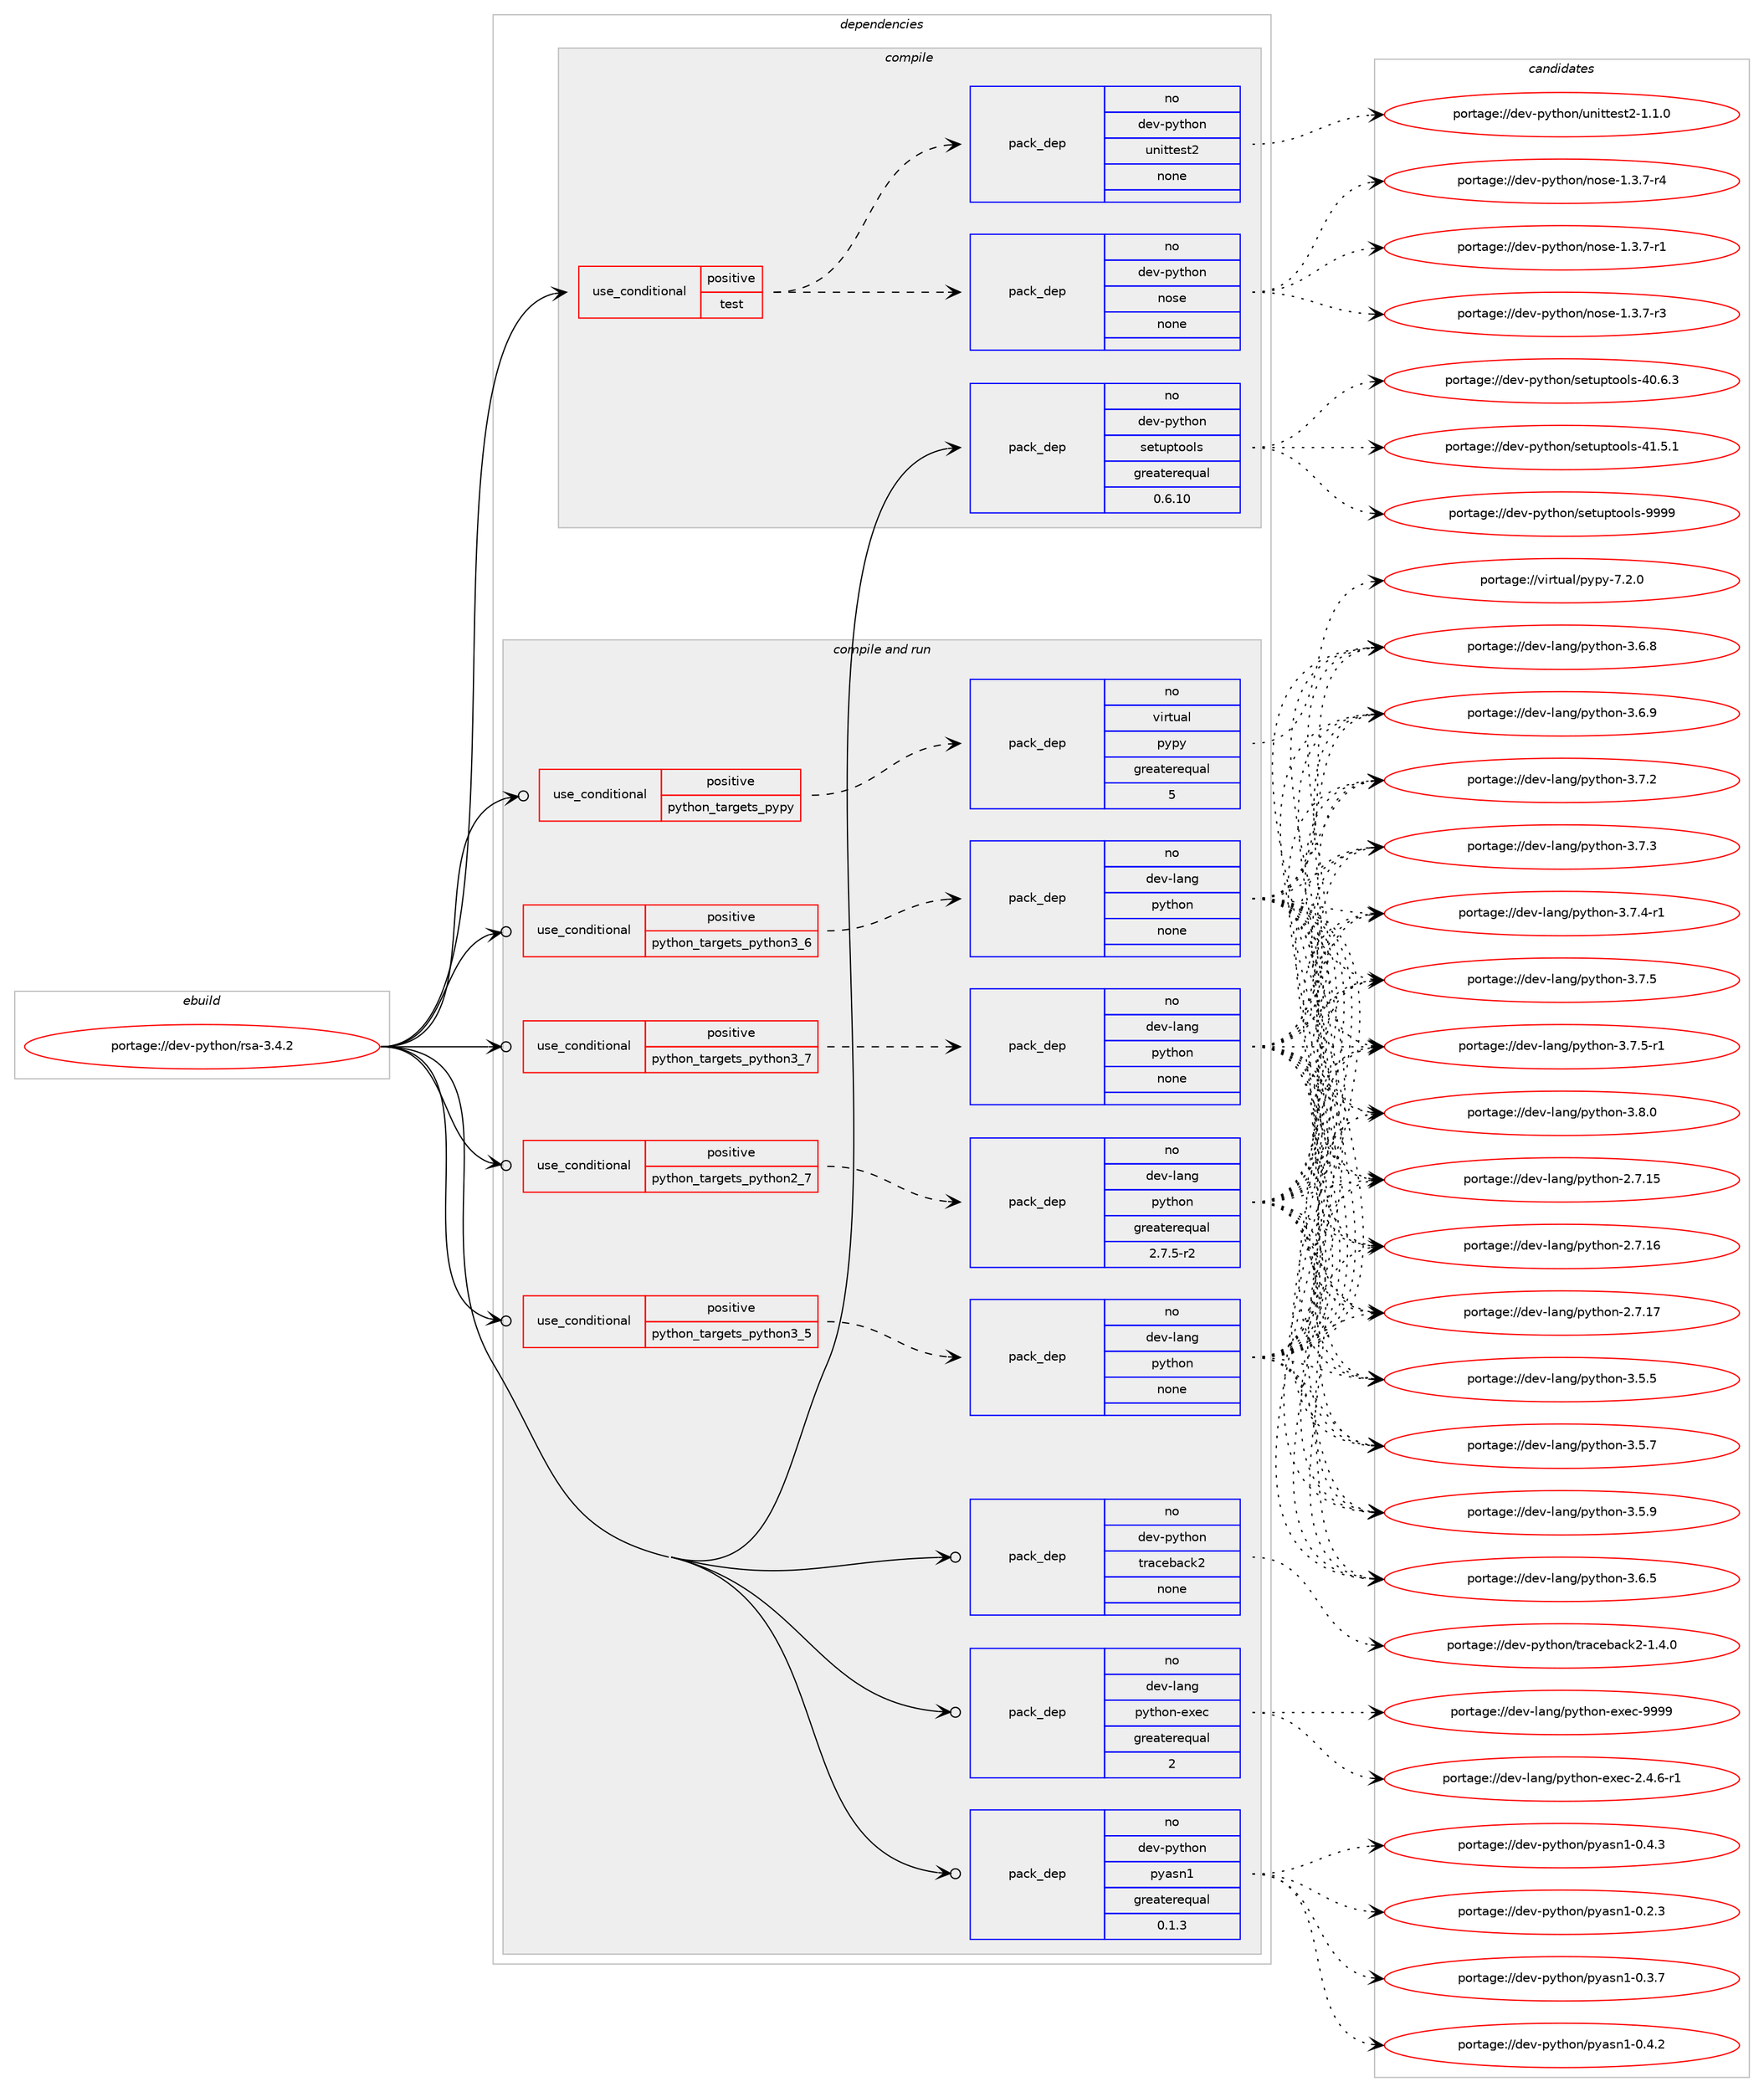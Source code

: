 digraph prolog {

# *************
# Graph options
# *************

newrank=true;
concentrate=true;
compound=true;
graph [rankdir=LR,fontname=Helvetica,fontsize=10,ranksep=1.5];#, ranksep=2.5, nodesep=0.2];
edge  [arrowhead=vee];
node  [fontname=Helvetica,fontsize=10];

# **********
# The ebuild
# **********

subgraph cluster_leftcol {
color=gray;
rank=same;
label=<<i>ebuild</i>>;
id [label="portage://dev-python/rsa-3.4.2", color=red, width=4, href="../dev-python/rsa-3.4.2.svg"];
}

# ****************
# The dependencies
# ****************

subgraph cluster_midcol {
color=gray;
label=<<i>dependencies</i>>;
subgraph cluster_compile {
fillcolor="#eeeeee";
style=filled;
label=<<i>compile</i>>;
subgraph cond38232 {
dependency171062 [label=<<TABLE BORDER="0" CELLBORDER="1" CELLSPACING="0" CELLPADDING="4"><TR><TD ROWSPAN="3" CELLPADDING="10">use_conditional</TD></TR><TR><TD>positive</TD></TR><TR><TD>test</TD></TR></TABLE>>, shape=none, color=red];
subgraph pack129427 {
dependency171063 [label=<<TABLE BORDER="0" CELLBORDER="1" CELLSPACING="0" CELLPADDING="4" WIDTH="220"><TR><TD ROWSPAN="6" CELLPADDING="30">pack_dep</TD></TR><TR><TD WIDTH="110">no</TD></TR><TR><TD>dev-python</TD></TR><TR><TD>nose</TD></TR><TR><TD>none</TD></TR><TR><TD></TD></TR></TABLE>>, shape=none, color=blue];
}
dependency171062:e -> dependency171063:w [weight=20,style="dashed",arrowhead="vee"];
subgraph pack129428 {
dependency171064 [label=<<TABLE BORDER="0" CELLBORDER="1" CELLSPACING="0" CELLPADDING="4" WIDTH="220"><TR><TD ROWSPAN="6" CELLPADDING="30">pack_dep</TD></TR><TR><TD WIDTH="110">no</TD></TR><TR><TD>dev-python</TD></TR><TR><TD>unittest2</TD></TR><TR><TD>none</TD></TR><TR><TD></TD></TR></TABLE>>, shape=none, color=blue];
}
dependency171062:e -> dependency171064:w [weight=20,style="dashed",arrowhead="vee"];
}
id:e -> dependency171062:w [weight=20,style="solid",arrowhead="vee"];
subgraph pack129429 {
dependency171065 [label=<<TABLE BORDER="0" CELLBORDER="1" CELLSPACING="0" CELLPADDING="4" WIDTH="220"><TR><TD ROWSPAN="6" CELLPADDING="30">pack_dep</TD></TR><TR><TD WIDTH="110">no</TD></TR><TR><TD>dev-python</TD></TR><TR><TD>setuptools</TD></TR><TR><TD>greaterequal</TD></TR><TR><TD>0.6.10</TD></TR></TABLE>>, shape=none, color=blue];
}
id:e -> dependency171065:w [weight=20,style="solid",arrowhead="vee"];
}
subgraph cluster_compileandrun {
fillcolor="#eeeeee";
style=filled;
label=<<i>compile and run</i>>;
subgraph cond38233 {
dependency171066 [label=<<TABLE BORDER="0" CELLBORDER="1" CELLSPACING="0" CELLPADDING="4"><TR><TD ROWSPAN="3" CELLPADDING="10">use_conditional</TD></TR><TR><TD>positive</TD></TR><TR><TD>python_targets_pypy</TD></TR></TABLE>>, shape=none, color=red];
subgraph pack129430 {
dependency171067 [label=<<TABLE BORDER="0" CELLBORDER="1" CELLSPACING="0" CELLPADDING="4" WIDTH="220"><TR><TD ROWSPAN="6" CELLPADDING="30">pack_dep</TD></TR><TR><TD WIDTH="110">no</TD></TR><TR><TD>virtual</TD></TR><TR><TD>pypy</TD></TR><TR><TD>greaterequal</TD></TR><TR><TD>5</TD></TR></TABLE>>, shape=none, color=blue];
}
dependency171066:e -> dependency171067:w [weight=20,style="dashed",arrowhead="vee"];
}
id:e -> dependency171066:w [weight=20,style="solid",arrowhead="odotvee"];
subgraph cond38234 {
dependency171068 [label=<<TABLE BORDER="0" CELLBORDER="1" CELLSPACING="0" CELLPADDING="4"><TR><TD ROWSPAN="3" CELLPADDING="10">use_conditional</TD></TR><TR><TD>positive</TD></TR><TR><TD>python_targets_python2_7</TD></TR></TABLE>>, shape=none, color=red];
subgraph pack129431 {
dependency171069 [label=<<TABLE BORDER="0" CELLBORDER="1" CELLSPACING="0" CELLPADDING="4" WIDTH="220"><TR><TD ROWSPAN="6" CELLPADDING="30">pack_dep</TD></TR><TR><TD WIDTH="110">no</TD></TR><TR><TD>dev-lang</TD></TR><TR><TD>python</TD></TR><TR><TD>greaterequal</TD></TR><TR><TD>2.7.5-r2</TD></TR></TABLE>>, shape=none, color=blue];
}
dependency171068:e -> dependency171069:w [weight=20,style="dashed",arrowhead="vee"];
}
id:e -> dependency171068:w [weight=20,style="solid",arrowhead="odotvee"];
subgraph cond38235 {
dependency171070 [label=<<TABLE BORDER="0" CELLBORDER="1" CELLSPACING="0" CELLPADDING="4"><TR><TD ROWSPAN="3" CELLPADDING="10">use_conditional</TD></TR><TR><TD>positive</TD></TR><TR><TD>python_targets_python3_5</TD></TR></TABLE>>, shape=none, color=red];
subgraph pack129432 {
dependency171071 [label=<<TABLE BORDER="0" CELLBORDER="1" CELLSPACING="0" CELLPADDING="4" WIDTH="220"><TR><TD ROWSPAN="6" CELLPADDING="30">pack_dep</TD></TR><TR><TD WIDTH="110">no</TD></TR><TR><TD>dev-lang</TD></TR><TR><TD>python</TD></TR><TR><TD>none</TD></TR><TR><TD></TD></TR></TABLE>>, shape=none, color=blue];
}
dependency171070:e -> dependency171071:w [weight=20,style="dashed",arrowhead="vee"];
}
id:e -> dependency171070:w [weight=20,style="solid",arrowhead="odotvee"];
subgraph cond38236 {
dependency171072 [label=<<TABLE BORDER="0" CELLBORDER="1" CELLSPACING="0" CELLPADDING="4"><TR><TD ROWSPAN="3" CELLPADDING="10">use_conditional</TD></TR><TR><TD>positive</TD></TR><TR><TD>python_targets_python3_6</TD></TR></TABLE>>, shape=none, color=red];
subgraph pack129433 {
dependency171073 [label=<<TABLE BORDER="0" CELLBORDER="1" CELLSPACING="0" CELLPADDING="4" WIDTH="220"><TR><TD ROWSPAN="6" CELLPADDING="30">pack_dep</TD></TR><TR><TD WIDTH="110">no</TD></TR><TR><TD>dev-lang</TD></TR><TR><TD>python</TD></TR><TR><TD>none</TD></TR><TR><TD></TD></TR></TABLE>>, shape=none, color=blue];
}
dependency171072:e -> dependency171073:w [weight=20,style="dashed",arrowhead="vee"];
}
id:e -> dependency171072:w [weight=20,style="solid",arrowhead="odotvee"];
subgraph cond38237 {
dependency171074 [label=<<TABLE BORDER="0" CELLBORDER="1" CELLSPACING="0" CELLPADDING="4"><TR><TD ROWSPAN="3" CELLPADDING="10">use_conditional</TD></TR><TR><TD>positive</TD></TR><TR><TD>python_targets_python3_7</TD></TR></TABLE>>, shape=none, color=red];
subgraph pack129434 {
dependency171075 [label=<<TABLE BORDER="0" CELLBORDER="1" CELLSPACING="0" CELLPADDING="4" WIDTH="220"><TR><TD ROWSPAN="6" CELLPADDING="30">pack_dep</TD></TR><TR><TD WIDTH="110">no</TD></TR><TR><TD>dev-lang</TD></TR><TR><TD>python</TD></TR><TR><TD>none</TD></TR><TR><TD></TD></TR></TABLE>>, shape=none, color=blue];
}
dependency171074:e -> dependency171075:w [weight=20,style="dashed",arrowhead="vee"];
}
id:e -> dependency171074:w [weight=20,style="solid",arrowhead="odotvee"];
subgraph pack129435 {
dependency171076 [label=<<TABLE BORDER="0" CELLBORDER="1" CELLSPACING="0" CELLPADDING="4" WIDTH="220"><TR><TD ROWSPAN="6" CELLPADDING="30">pack_dep</TD></TR><TR><TD WIDTH="110">no</TD></TR><TR><TD>dev-lang</TD></TR><TR><TD>python-exec</TD></TR><TR><TD>greaterequal</TD></TR><TR><TD>2</TD></TR></TABLE>>, shape=none, color=blue];
}
id:e -> dependency171076:w [weight=20,style="solid",arrowhead="odotvee"];
subgraph pack129436 {
dependency171077 [label=<<TABLE BORDER="0" CELLBORDER="1" CELLSPACING="0" CELLPADDING="4" WIDTH="220"><TR><TD ROWSPAN="6" CELLPADDING="30">pack_dep</TD></TR><TR><TD WIDTH="110">no</TD></TR><TR><TD>dev-python</TD></TR><TR><TD>pyasn1</TD></TR><TR><TD>greaterequal</TD></TR><TR><TD>0.1.3</TD></TR></TABLE>>, shape=none, color=blue];
}
id:e -> dependency171077:w [weight=20,style="solid",arrowhead="odotvee"];
subgraph pack129437 {
dependency171078 [label=<<TABLE BORDER="0" CELLBORDER="1" CELLSPACING="0" CELLPADDING="4" WIDTH="220"><TR><TD ROWSPAN="6" CELLPADDING="30">pack_dep</TD></TR><TR><TD WIDTH="110">no</TD></TR><TR><TD>dev-python</TD></TR><TR><TD>traceback2</TD></TR><TR><TD>none</TD></TR><TR><TD></TD></TR></TABLE>>, shape=none, color=blue];
}
id:e -> dependency171078:w [weight=20,style="solid",arrowhead="odotvee"];
}
subgraph cluster_run {
fillcolor="#eeeeee";
style=filled;
label=<<i>run</i>>;
}
}

# **************
# The candidates
# **************

subgraph cluster_choices {
rank=same;
color=gray;
label=<<i>candidates</i>>;

subgraph choice129427 {
color=black;
nodesep=1;
choiceportage10010111845112121116104111110471101111151014549465146554511449 [label="portage://dev-python/nose-1.3.7-r1", color=red, width=4,href="../dev-python/nose-1.3.7-r1.svg"];
choiceportage10010111845112121116104111110471101111151014549465146554511451 [label="portage://dev-python/nose-1.3.7-r3", color=red, width=4,href="../dev-python/nose-1.3.7-r3.svg"];
choiceportage10010111845112121116104111110471101111151014549465146554511452 [label="portage://dev-python/nose-1.3.7-r4", color=red, width=4,href="../dev-python/nose-1.3.7-r4.svg"];
dependency171063:e -> choiceportage10010111845112121116104111110471101111151014549465146554511449:w [style=dotted,weight="100"];
dependency171063:e -> choiceportage10010111845112121116104111110471101111151014549465146554511451:w [style=dotted,weight="100"];
dependency171063:e -> choiceportage10010111845112121116104111110471101111151014549465146554511452:w [style=dotted,weight="100"];
}
subgraph choice129428 {
color=black;
nodesep=1;
choiceportage100101118451121211161041111104711711010511611610111511650454946494648 [label="portage://dev-python/unittest2-1.1.0", color=red, width=4,href="../dev-python/unittest2-1.1.0.svg"];
dependency171064:e -> choiceportage100101118451121211161041111104711711010511611610111511650454946494648:w [style=dotted,weight="100"];
}
subgraph choice129429 {
color=black;
nodesep=1;
choiceportage100101118451121211161041111104711510111611711211611111110811545524846544651 [label="portage://dev-python/setuptools-40.6.3", color=red, width=4,href="../dev-python/setuptools-40.6.3.svg"];
choiceportage100101118451121211161041111104711510111611711211611111110811545524946534649 [label="portage://dev-python/setuptools-41.5.1", color=red, width=4,href="../dev-python/setuptools-41.5.1.svg"];
choiceportage10010111845112121116104111110471151011161171121161111111081154557575757 [label="portage://dev-python/setuptools-9999", color=red, width=4,href="../dev-python/setuptools-9999.svg"];
dependency171065:e -> choiceportage100101118451121211161041111104711510111611711211611111110811545524846544651:w [style=dotted,weight="100"];
dependency171065:e -> choiceportage100101118451121211161041111104711510111611711211611111110811545524946534649:w [style=dotted,weight="100"];
dependency171065:e -> choiceportage10010111845112121116104111110471151011161171121161111111081154557575757:w [style=dotted,weight="100"];
}
subgraph choice129430 {
color=black;
nodesep=1;
choiceportage1181051141161179710847112121112121455546504648 [label="portage://virtual/pypy-7.2.0", color=red, width=4,href="../virtual/pypy-7.2.0.svg"];
dependency171067:e -> choiceportage1181051141161179710847112121112121455546504648:w [style=dotted,weight="100"];
}
subgraph choice129431 {
color=black;
nodesep=1;
choiceportage10010111845108971101034711212111610411111045504655464953 [label="portage://dev-lang/python-2.7.15", color=red, width=4,href="../dev-lang/python-2.7.15.svg"];
choiceportage10010111845108971101034711212111610411111045504655464954 [label="portage://dev-lang/python-2.7.16", color=red, width=4,href="../dev-lang/python-2.7.16.svg"];
choiceportage10010111845108971101034711212111610411111045504655464955 [label="portage://dev-lang/python-2.7.17", color=red, width=4,href="../dev-lang/python-2.7.17.svg"];
choiceportage100101118451089711010347112121116104111110455146534653 [label="portage://dev-lang/python-3.5.5", color=red, width=4,href="../dev-lang/python-3.5.5.svg"];
choiceportage100101118451089711010347112121116104111110455146534655 [label="portage://dev-lang/python-3.5.7", color=red, width=4,href="../dev-lang/python-3.5.7.svg"];
choiceportage100101118451089711010347112121116104111110455146534657 [label="portage://dev-lang/python-3.5.9", color=red, width=4,href="../dev-lang/python-3.5.9.svg"];
choiceportage100101118451089711010347112121116104111110455146544653 [label="portage://dev-lang/python-3.6.5", color=red, width=4,href="../dev-lang/python-3.6.5.svg"];
choiceportage100101118451089711010347112121116104111110455146544656 [label="portage://dev-lang/python-3.6.8", color=red, width=4,href="../dev-lang/python-3.6.8.svg"];
choiceportage100101118451089711010347112121116104111110455146544657 [label="portage://dev-lang/python-3.6.9", color=red, width=4,href="../dev-lang/python-3.6.9.svg"];
choiceportage100101118451089711010347112121116104111110455146554650 [label="portage://dev-lang/python-3.7.2", color=red, width=4,href="../dev-lang/python-3.7.2.svg"];
choiceportage100101118451089711010347112121116104111110455146554651 [label="portage://dev-lang/python-3.7.3", color=red, width=4,href="../dev-lang/python-3.7.3.svg"];
choiceportage1001011184510897110103471121211161041111104551465546524511449 [label="portage://dev-lang/python-3.7.4-r1", color=red, width=4,href="../dev-lang/python-3.7.4-r1.svg"];
choiceportage100101118451089711010347112121116104111110455146554653 [label="portage://dev-lang/python-3.7.5", color=red, width=4,href="../dev-lang/python-3.7.5.svg"];
choiceportage1001011184510897110103471121211161041111104551465546534511449 [label="portage://dev-lang/python-3.7.5-r1", color=red, width=4,href="../dev-lang/python-3.7.5-r1.svg"];
choiceportage100101118451089711010347112121116104111110455146564648 [label="portage://dev-lang/python-3.8.0", color=red, width=4,href="../dev-lang/python-3.8.0.svg"];
dependency171069:e -> choiceportage10010111845108971101034711212111610411111045504655464953:w [style=dotted,weight="100"];
dependency171069:e -> choiceportage10010111845108971101034711212111610411111045504655464954:w [style=dotted,weight="100"];
dependency171069:e -> choiceportage10010111845108971101034711212111610411111045504655464955:w [style=dotted,weight="100"];
dependency171069:e -> choiceportage100101118451089711010347112121116104111110455146534653:w [style=dotted,weight="100"];
dependency171069:e -> choiceportage100101118451089711010347112121116104111110455146534655:w [style=dotted,weight="100"];
dependency171069:e -> choiceportage100101118451089711010347112121116104111110455146534657:w [style=dotted,weight="100"];
dependency171069:e -> choiceportage100101118451089711010347112121116104111110455146544653:w [style=dotted,weight="100"];
dependency171069:e -> choiceportage100101118451089711010347112121116104111110455146544656:w [style=dotted,weight="100"];
dependency171069:e -> choiceportage100101118451089711010347112121116104111110455146544657:w [style=dotted,weight="100"];
dependency171069:e -> choiceportage100101118451089711010347112121116104111110455146554650:w [style=dotted,weight="100"];
dependency171069:e -> choiceportage100101118451089711010347112121116104111110455146554651:w [style=dotted,weight="100"];
dependency171069:e -> choiceportage1001011184510897110103471121211161041111104551465546524511449:w [style=dotted,weight="100"];
dependency171069:e -> choiceportage100101118451089711010347112121116104111110455146554653:w [style=dotted,weight="100"];
dependency171069:e -> choiceportage1001011184510897110103471121211161041111104551465546534511449:w [style=dotted,weight="100"];
dependency171069:e -> choiceportage100101118451089711010347112121116104111110455146564648:w [style=dotted,weight="100"];
}
subgraph choice129432 {
color=black;
nodesep=1;
choiceportage10010111845108971101034711212111610411111045504655464953 [label="portage://dev-lang/python-2.7.15", color=red, width=4,href="../dev-lang/python-2.7.15.svg"];
choiceportage10010111845108971101034711212111610411111045504655464954 [label="portage://dev-lang/python-2.7.16", color=red, width=4,href="../dev-lang/python-2.7.16.svg"];
choiceportage10010111845108971101034711212111610411111045504655464955 [label="portage://dev-lang/python-2.7.17", color=red, width=4,href="../dev-lang/python-2.7.17.svg"];
choiceportage100101118451089711010347112121116104111110455146534653 [label="portage://dev-lang/python-3.5.5", color=red, width=4,href="../dev-lang/python-3.5.5.svg"];
choiceportage100101118451089711010347112121116104111110455146534655 [label="portage://dev-lang/python-3.5.7", color=red, width=4,href="../dev-lang/python-3.5.7.svg"];
choiceportage100101118451089711010347112121116104111110455146534657 [label="portage://dev-lang/python-3.5.9", color=red, width=4,href="../dev-lang/python-3.5.9.svg"];
choiceportage100101118451089711010347112121116104111110455146544653 [label="portage://dev-lang/python-3.6.5", color=red, width=4,href="../dev-lang/python-3.6.5.svg"];
choiceportage100101118451089711010347112121116104111110455146544656 [label="portage://dev-lang/python-3.6.8", color=red, width=4,href="../dev-lang/python-3.6.8.svg"];
choiceportage100101118451089711010347112121116104111110455146544657 [label="portage://dev-lang/python-3.6.9", color=red, width=4,href="../dev-lang/python-3.6.9.svg"];
choiceportage100101118451089711010347112121116104111110455146554650 [label="portage://dev-lang/python-3.7.2", color=red, width=4,href="../dev-lang/python-3.7.2.svg"];
choiceportage100101118451089711010347112121116104111110455146554651 [label="portage://dev-lang/python-3.7.3", color=red, width=4,href="../dev-lang/python-3.7.3.svg"];
choiceportage1001011184510897110103471121211161041111104551465546524511449 [label="portage://dev-lang/python-3.7.4-r1", color=red, width=4,href="../dev-lang/python-3.7.4-r1.svg"];
choiceportage100101118451089711010347112121116104111110455146554653 [label="portage://dev-lang/python-3.7.5", color=red, width=4,href="../dev-lang/python-3.7.5.svg"];
choiceportage1001011184510897110103471121211161041111104551465546534511449 [label="portage://dev-lang/python-3.7.5-r1", color=red, width=4,href="../dev-lang/python-3.7.5-r1.svg"];
choiceportage100101118451089711010347112121116104111110455146564648 [label="portage://dev-lang/python-3.8.0", color=red, width=4,href="../dev-lang/python-3.8.0.svg"];
dependency171071:e -> choiceportage10010111845108971101034711212111610411111045504655464953:w [style=dotted,weight="100"];
dependency171071:e -> choiceportage10010111845108971101034711212111610411111045504655464954:w [style=dotted,weight="100"];
dependency171071:e -> choiceportage10010111845108971101034711212111610411111045504655464955:w [style=dotted,weight="100"];
dependency171071:e -> choiceportage100101118451089711010347112121116104111110455146534653:w [style=dotted,weight="100"];
dependency171071:e -> choiceportage100101118451089711010347112121116104111110455146534655:w [style=dotted,weight="100"];
dependency171071:e -> choiceportage100101118451089711010347112121116104111110455146534657:w [style=dotted,weight="100"];
dependency171071:e -> choiceportage100101118451089711010347112121116104111110455146544653:w [style=dotted,weight="100"];
dependency171071:e -> choiceportage100101118451089711010347112121116104111110455146544656:w [style=dotted,weight="100"];
dependency171071:e -> choiceportage100101118451089711010347112121116104111110455146544657:w [style=dotted,weight="100"];
dependency171071:e -> choiceportage100101118451089711010347112121116104111110455146554650:w [style=dotted,weight="100"];
dependency171071:e -> choiceportage100101118451089711010347112121116104111110455146554651:w [style=dotted,weight="100"];
dependency171071:e -> choiceportage1001011184510897110103471121211161041111104551465546524511449:w [style=dotted,weight="100"];
dependency171071:e -> choiceportage100101118451089711010347112121116104111110455146554653:w [style=dotted,weight="100"];
dependency171071:e -> choiceportage1001011184510897110103471121211161041111104551465546534511449:w [style=dotted,weight="100"];
dependency171071:e -> choiceportage100101118451089711010347112121116104111110455146564648:w [style=dotted,weight="100"];
}
subgraph choice129433 {
color=black;
nodesep=1;
choiceportage10010111845108971101034711212111610411111045504655464953 [label="portage://dev-lang/python-2.7.15", color=red, width=4,href="../dev-lang/python-2.7.15.svg"];
choiceportage10010111845108971101034711212111610411111045504655464954 [label="portage://dev-lang/python-2.7.16", color=red, width=4,href="../dev-lang/python-2.7.16.svg"];
choiceportage10010111845108971101034711212111610411111045504655464955 [label="portage://dev-lang/python-2.7.17", color=red, width=4,href="../dev-lang/python-2.7.17.svg"];
choiceportage100101118451089711010347112121116104111110455146534653 [label="portage://dev-lang/python-3.5.5", color=red, width=4,href="../dev-lang/python-3.5.5.svg"];
choiceportage100101118451089711010347112121116104111110455146534655 [label="portage://dev-lang/python-3.5.7", color=red, width=4,href="../dev-lang/python-3.5.7.svg"];
choiceportage100101118451089711010347112121116104111110455146534657 [label="portage://dev-lang/python-3.5.9", color=red, width=4,href="../dev-lang/python-3.5.9.svg"];
choiceportage100101118451089711010347112121116104111110455146544653 [label="portage://dev-lang/python-3.6.5", color=red, width=4,href="../dev-lang/python-3.6.5.svg"];
choiceportage100101118451089711010347112121116104111110455146544656 [label="portage://dev-lang/python-3.6.8", color=red, width=4,href="../dev-lang/python-3.6.8.svg"];
choiceportage100101118451089711010347112121116104111110455146544657 [label="portage://dev-lang/python-3.6.9", color=red, width=4,href="../dev-lang/python-3.6.9.svg"];
choiceportage100101118451089711010347112121116104111110455146554650 [label="portage://dev-lang/python-3.7.2", color=red, width=4,href="../dev-lang/python-3.7.2.svg"];
choiceportage100101118451089711010347112121116104111110455146554651 [label="portage://dev-lang/python-3.7.3", color=red, width=4,href="../dev-lang/python-3.7.3.svg"];
choiceportage1001011184510897110103471121211161041111104551465546524511449 [label="portage://dev-lang/python-3.7.4-r1", color=red, width=4,href="../dev-lang/python-3.7.4-r1.svg"];
choiceportage100101118451089711010347112121116104111110455146554653 [label="portage://dev-lang/python-3.7.5", color=red, width=4,href="../dev-lang/python-3.7.5.svg"];
choiceportage1001011184510897110103471121211161041111104551465546534511449 [label="portage://dev-lang/python-3.7.5-r1", color=red, width=4,href="../dev-lang/python-3.7.5-r1.svg"];
choiceportage100101118451089711010347112121116104111110455146564648 [label="portage://dev-lang/python-3.8.0", color=red, width=4,href="../dev-lang/python-3.8.0.svg"];
dependency171073:e -> choiceportage10010111845108971101034711212111610411111045504655464953:w [style=dotted,weight="100"];
dependency171073:e -> choiceportage10010111845108971101034711212111610411111045504655464954:w [style=dotted,weight="100"];
dependency171073:e -> choiceportage10010111845108971101034711212111610411111045504655464955:w [style=dotted,weight="100"];
dependency171073:e -> choiceportage100101118451089711010347112121116104111110455146534653:w [style=dotted,weight="100"];
dependency171073:e -> choiceportage100101118451089711010347112121116104111110455146534655:w [style=dotted,weight="100"];
dependency171073:e -> choiceportage100101118451089711010347112121116104111110455146534657:w [style=dotted,weight="100"];
dependency171073:e -> choiceportage100101118451089711010347112121116104111110455146544653:w [style=dotted,weight="100"];
dependency171073:e -> choiceportage100101118451089711010347112121116104111110455146544656:w [style=dotted,weight="100"];
dependency171073:e -> choiceportage100101118451089711010347112121116104111110455146544657:w [style=dotted,weight="100"];
dependency171073:e -> choiceportage100101118451089711010347112121116104111110455146554650:w [style=dotted,weight="100"];
dependency171073:e -> choiceportage100101118451089711010347112121116104111110455146554651:w [style=dotted,weight="100"];
dependency171073:e -> choiceportage1001011184510897110103471121211161041111104551465546524511449:w [style=dotted,weight="100"];
dependency171073:e -> choiceportage100101118451089711010347112121116104111110455146554653:w [style=dotted,weight="100"];
dependency171073:e -> choiceportage1001011184510897110103471121211161041111104551465546534511449:w [style=dotted,weight="100"];
dependency171073:e -> choiceportage100101118451089711010347112121116104111110455146564648:w [style=dotted,weight="100"];
}
subgraph choice129434 {
color=black;
nodesep=1;
choiceportage10010111845108971101034711212111610411111045504655464953 [label="portage://dev-lang/python-2.7.15", color=red, width=4,href="../dev-lang/python-2.7.15.svg"];
choiceportage10010111845108971101034711212111610411111045504655464954 [label="portage://dev-lang/python-2.7.16", color=red, width=4,href="../dev-lang/python-2.7.16.svg"];
choiceportage10010111845108971101034711212111610411111045504655464955 [label="portage://dev-lang/python-2.7.17", color=red, width=4,href="../dev-lang/python-2.7.17.svg"];
choiceportage100101118451089711010347112121116104111110455146534653 [label="portage://dev-lang/python-3.5.5", color=red, width=4,href="../dev-lang/python-3.5.5.svg"];
choiceportage100101118451089711010347112121116104111110455146534655 [label="portage://dev-lang/python-3.5.7", color=red, width=4,href="../dev-lang/python-3.5.7.svg"];
choiceportage100101118451089711010347112121116104111110455146534657 [label="portage://dev-lang/python-3.5.9", color=red, width=4,href="../dev-lang/python-3.5.9.svg"];
choiceportage100101118451089711010347112121116104111110455146544653 [label="portage://dev-lang/python-3.6.5", color=red, width=4,href="../dev-lang/python-3.6.5.svg"];
choiceportage100101118451089711010347112121116104111110455146544656 [label="portage://dev-lang/python-3.6.8", color=red, width=4,href="../dev-lang/python-3.6.8.svg"];
choiceportage100101118451089711010347112121116104111110455146544657 [label="portage://dev-lang/python-3.6.9", color=red, width=4,href="../dev-lang/python-3.6.9.svg"];
choiceportage100101118451089711010347112121116104111110455146554650 [label="portage://dev-lang/python-3.7.2", color=red, width=4,href="../dev-lang/python-3.7.2.svg"];
choiceportage100101118451089711010347112121116104111110455146554651 [label="portage://dev-lang/python-3.7.3", color=red, width=4,href="../dev-lang/python-3.7.3.svg"];
choiceportage1001011184510897110103471121211161041111104551465546524511449 [label="portage://dev-lang/python-3.7.4-r1", color=red, width=4,href="../dev-lang/python-3.7.4-r1.svg"];
choiceportage100101118451089711010347112121116104111110455146554653 [label="portage://dev-lang/python-3.7.5", color=red, width=4,href="../dev-lang/python-3.7.5.svg"];
choiceportage1001011184510897110103471121211161041111104551465546534511449 [label="portage://dev-lang/python-3.7.5-r1", color=red, width=4,href="../dev-lang/python-3.7.5-r1.svg"];
choiceportage100101118451089711010347112121116104111110455146564648 [label="portage://dev-lang/python-3.8.0", color=red, width=4,href="../dev-lang/python-3.8.0.svg"];
dependency171075:e -> choiceportage10010111845108971101034711212111610411111045504655464953:w [style=dotted,weight="100"];
dependency171075:e -> choiceportage10010111845108971101034711212111610411111045504655464954:w [style=dotted,weight="100"];
dependency171075:e -> choiceportage10010111845108971101034711212111610411111045504655464955:w [style=dotted,weight="100"];
dependency171075:e -> choiceportage100101118451089711010347112121116104111110455146534653:w [style=dotted,weight="100"];
dependency171075:e -> choiceportage100101118451089711010347112121116104111110455146534655:w [style=dotted,weight="100"];
dependency171075:e -> choiceportage100101118451089711010347112121116104111110455146534657:w [style=dotted,weight="100"];
dependency171075:e -> choiceportage100101118451089711010347112121116104111110455146544653:w [style=dotted,weight="100"];
dependency171075:e -> choiceportage100101118451089711010347112121116104111110455146544656:w [style=dotted,weight="100"];
dependency171075:e -> choiceportage100101118451089711010347112121116104111110455146544657:w [style=dotted,weight="100"];
dependency171075:e -> choiceportage100101118451089711010347112121116104111110455146554650:w [style=dotted,weight="100"];
dependency171075:e -> choiceportage100101118451089711010347112121116104111110455146554651:w [style=dotted,weight="100"];
dependency171075:e -> choiceportage1001011184510897110103471121211161041111104551465546524511449:w [style=dotted,weight="100"];
dependency171075:e -> choiceportage100101118451089711010347112121116104111110455146554653:w [style=dotted,weight="100"];
dependency171075:e -> choiceportage1001011184510897110103471121211161041111104551465546534511449:w [style=dotted,weight="100"];
dependency171075:e -> choiceportage100101118451089711010347112121116104111110455146564648:w [style=dotted,weight="100"];
}
subgraph choice129435 {
color=black;
nodesep=1;
choiceportage10010111845108971101034711212111610411111045101120101994550465246544511449 [label="portage://dev-lang/python-exec-2.4.6-r1", color=red, width=4,href="../dev-lang/python-exec-2.4.6-r1.svg"];
choiceportage10010111845108971101034711212111610411111045101120101994557575757 [label="portage://dev-lang/python-exec-9999", color=red, width=4,href="../dev-lang/python-exec-9999.svg"];
dependency171076:e -> choiceportage10010111845108971101034711212111610411111045101120101994550465246544511449:w [style=dotted,weight="100"];
dependency171076:e -> choiceportage10010111845108971101034711212111610411111045101120101994557575757:w [style=dotted,weight="100"];
}
subgraph choice129436 {
color=black;
nodesep=1;
choiceportage10010111845112121116104111110471121219711511049454846504651 [label="portage://dev-python/pyasn1-0.2.3", color=red, width=4,href="../dev-python/pyasn1-0.2.3.svg"];
choiceportage10010111845112121116104111110471121219711511049454846514655 [label="portage://dev-python/pyasn1-0.3.7", color=red, width=4,href="../dev-python/pyasn1-0.3.7.svg"];
choiceportage10010111845112121116104111110471121219711511049454846524650 [label="portage://dev-python/pyasn1-0.4.2", color=red, width=4,href="../dev-python/pyasn1-0.4.2.svg"];
choiceportage10010111845112121116104111110471121219711511049454846524651 [label="portage://dev-python/pyasn1-0.4.3", color=red, width=4,href="../dev-python/pyasn1-0.4.3.svg"];
dependency171077:e -> choiceportage10010111845112121116104111110471121219711511049454846504651:w [style=dotted,weight="100"];
dependency171077:e -> choiceportage10010111845112121116104111110471121219711511049454846514655:w [style=dotted,weight="100"];
dependency171077:e -> choiceportage10010111845112121116104111110471121219711511049454846524650:w [style=dotted,weight="100"];
dependency171077:e -> choiceportage10010111845112121116104111110471121219711511049454846524651:w [style=dotted,weight="100"];
}
subgraph choice129437 {
color=black;
nodesep=1;
choiceportage1001011184511212111610411111047116114979910198979910750454946524648 [label="portage://dev-python/traceback2-1.4.0", color=red, width=4,href="../dev-python/traceback2-1.4.0.svg"];
dependency171078:e -> choiceportage1001011184511212111610411111047116114979910198979910750454946524648:w [style=dotted,weight="100"];
}
}

}
